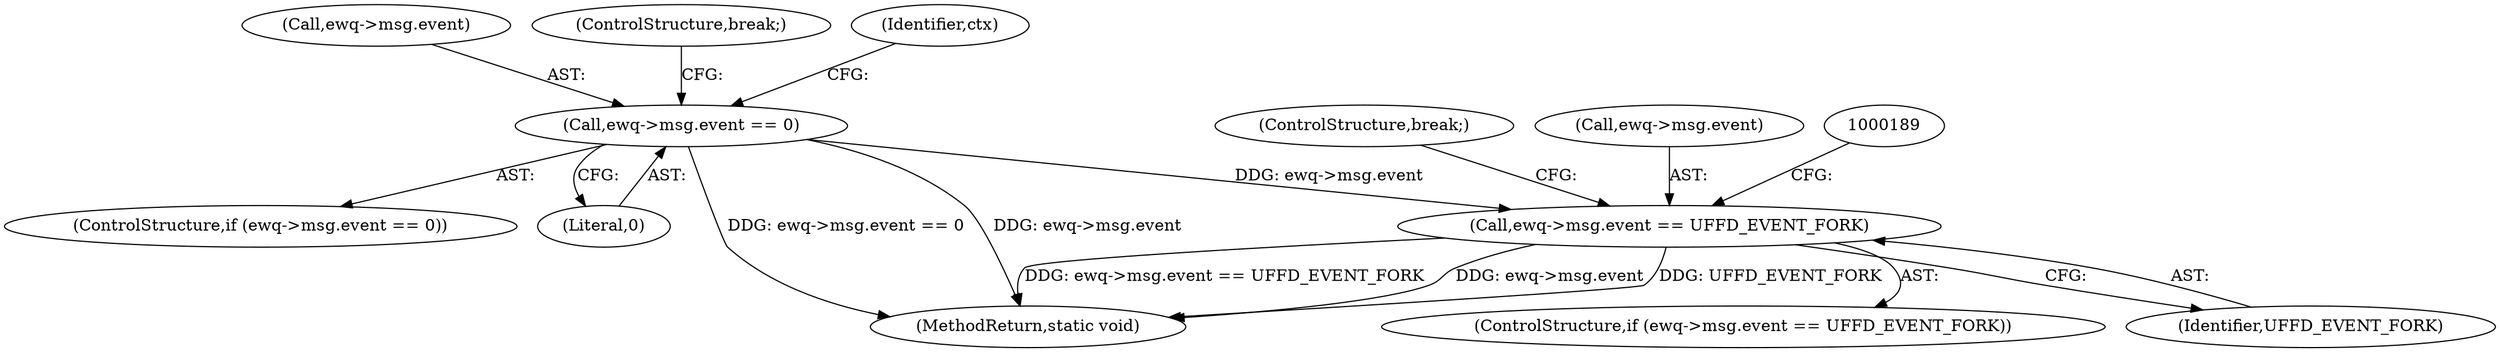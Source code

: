 digraph "0_linux_04f5866e41fb70690e28397487d8bd8eea7d712a_1@pointer" {
"1000180" [label="(Call,ewq->msg.event == UFFD_EVENT_FORK)"];
"1000153" [label="(Call,ewq->msg.event == 0)"];
"1000153" [label="(Call,ewq->msg.event == 0)"];
"1000300" [label="(MethodReturn,static void)"];
"1000201" [label="(ControlStructure,break;)"];
"1000152" [label="(ControlStructure,if (ewq->msg.event == 0))"];
"1000154" [label="(Call,ewq->msg.event)"];
"1000159" [label="(Literal,0)"];
"1000160" [label="(ControlStructure,break;)"];
"1000179" [label="(ControlStructure,if (ewq->msg.event == UFFD_EVENT_FORK))"];
"1000181" [label="(Call,ewq->msg.event)"];
"1000186" [label="(Identifier,UFFD_EVENT_FORK)"];
"1000165" [label="(Identifier,ctx)"];
"1000180" [label="(Call,ewq->msg.event == UFFD_EVENT_FORK)"];
"1000180" -> "1000179"  [label="AST: "];
"1000180" -> "1000186"  [label="CFG: "];
"1000181" -> "1000180"  [label="AST: "];
"1000186" -> "1000180"  [label="AST: "];
"1000189" -> "1000180"  [label="CFG: "];
"1000201" -> "1000180"  [label="CFG: "];
"1000180" -> "1000300"  [label="DDG: ewq->msg.event"];
"1000180" -> "1000300"  [label="DDG: UFFD_EVENT_FORK"];
"1000180" -> "1000300"  [label="DDG: ewq->msg.event == UFFD_EVENT_FORK"];
"1000153" -> "1000180"  [label="DDG: ewq->msg.event"];
"1000153" -> "1000152"  [label="AST: "];
"1000153" -> "1000159"  [label="CFG: "];
"1000154" -> "1000153"  [label="AST: "];
"1000159" -> "1000153"  [label="AST: "];
"1000160" -> "1000153"  [label="CFG: "];
"1000165" -> "1000153"  [label="CFG: "];
"1000153" -> "1000300"  [label="DDG: ewq->msg.event == 0"];
"1000153" -> "1000300"  [label="DDG: ewq->msg.event"];
}
